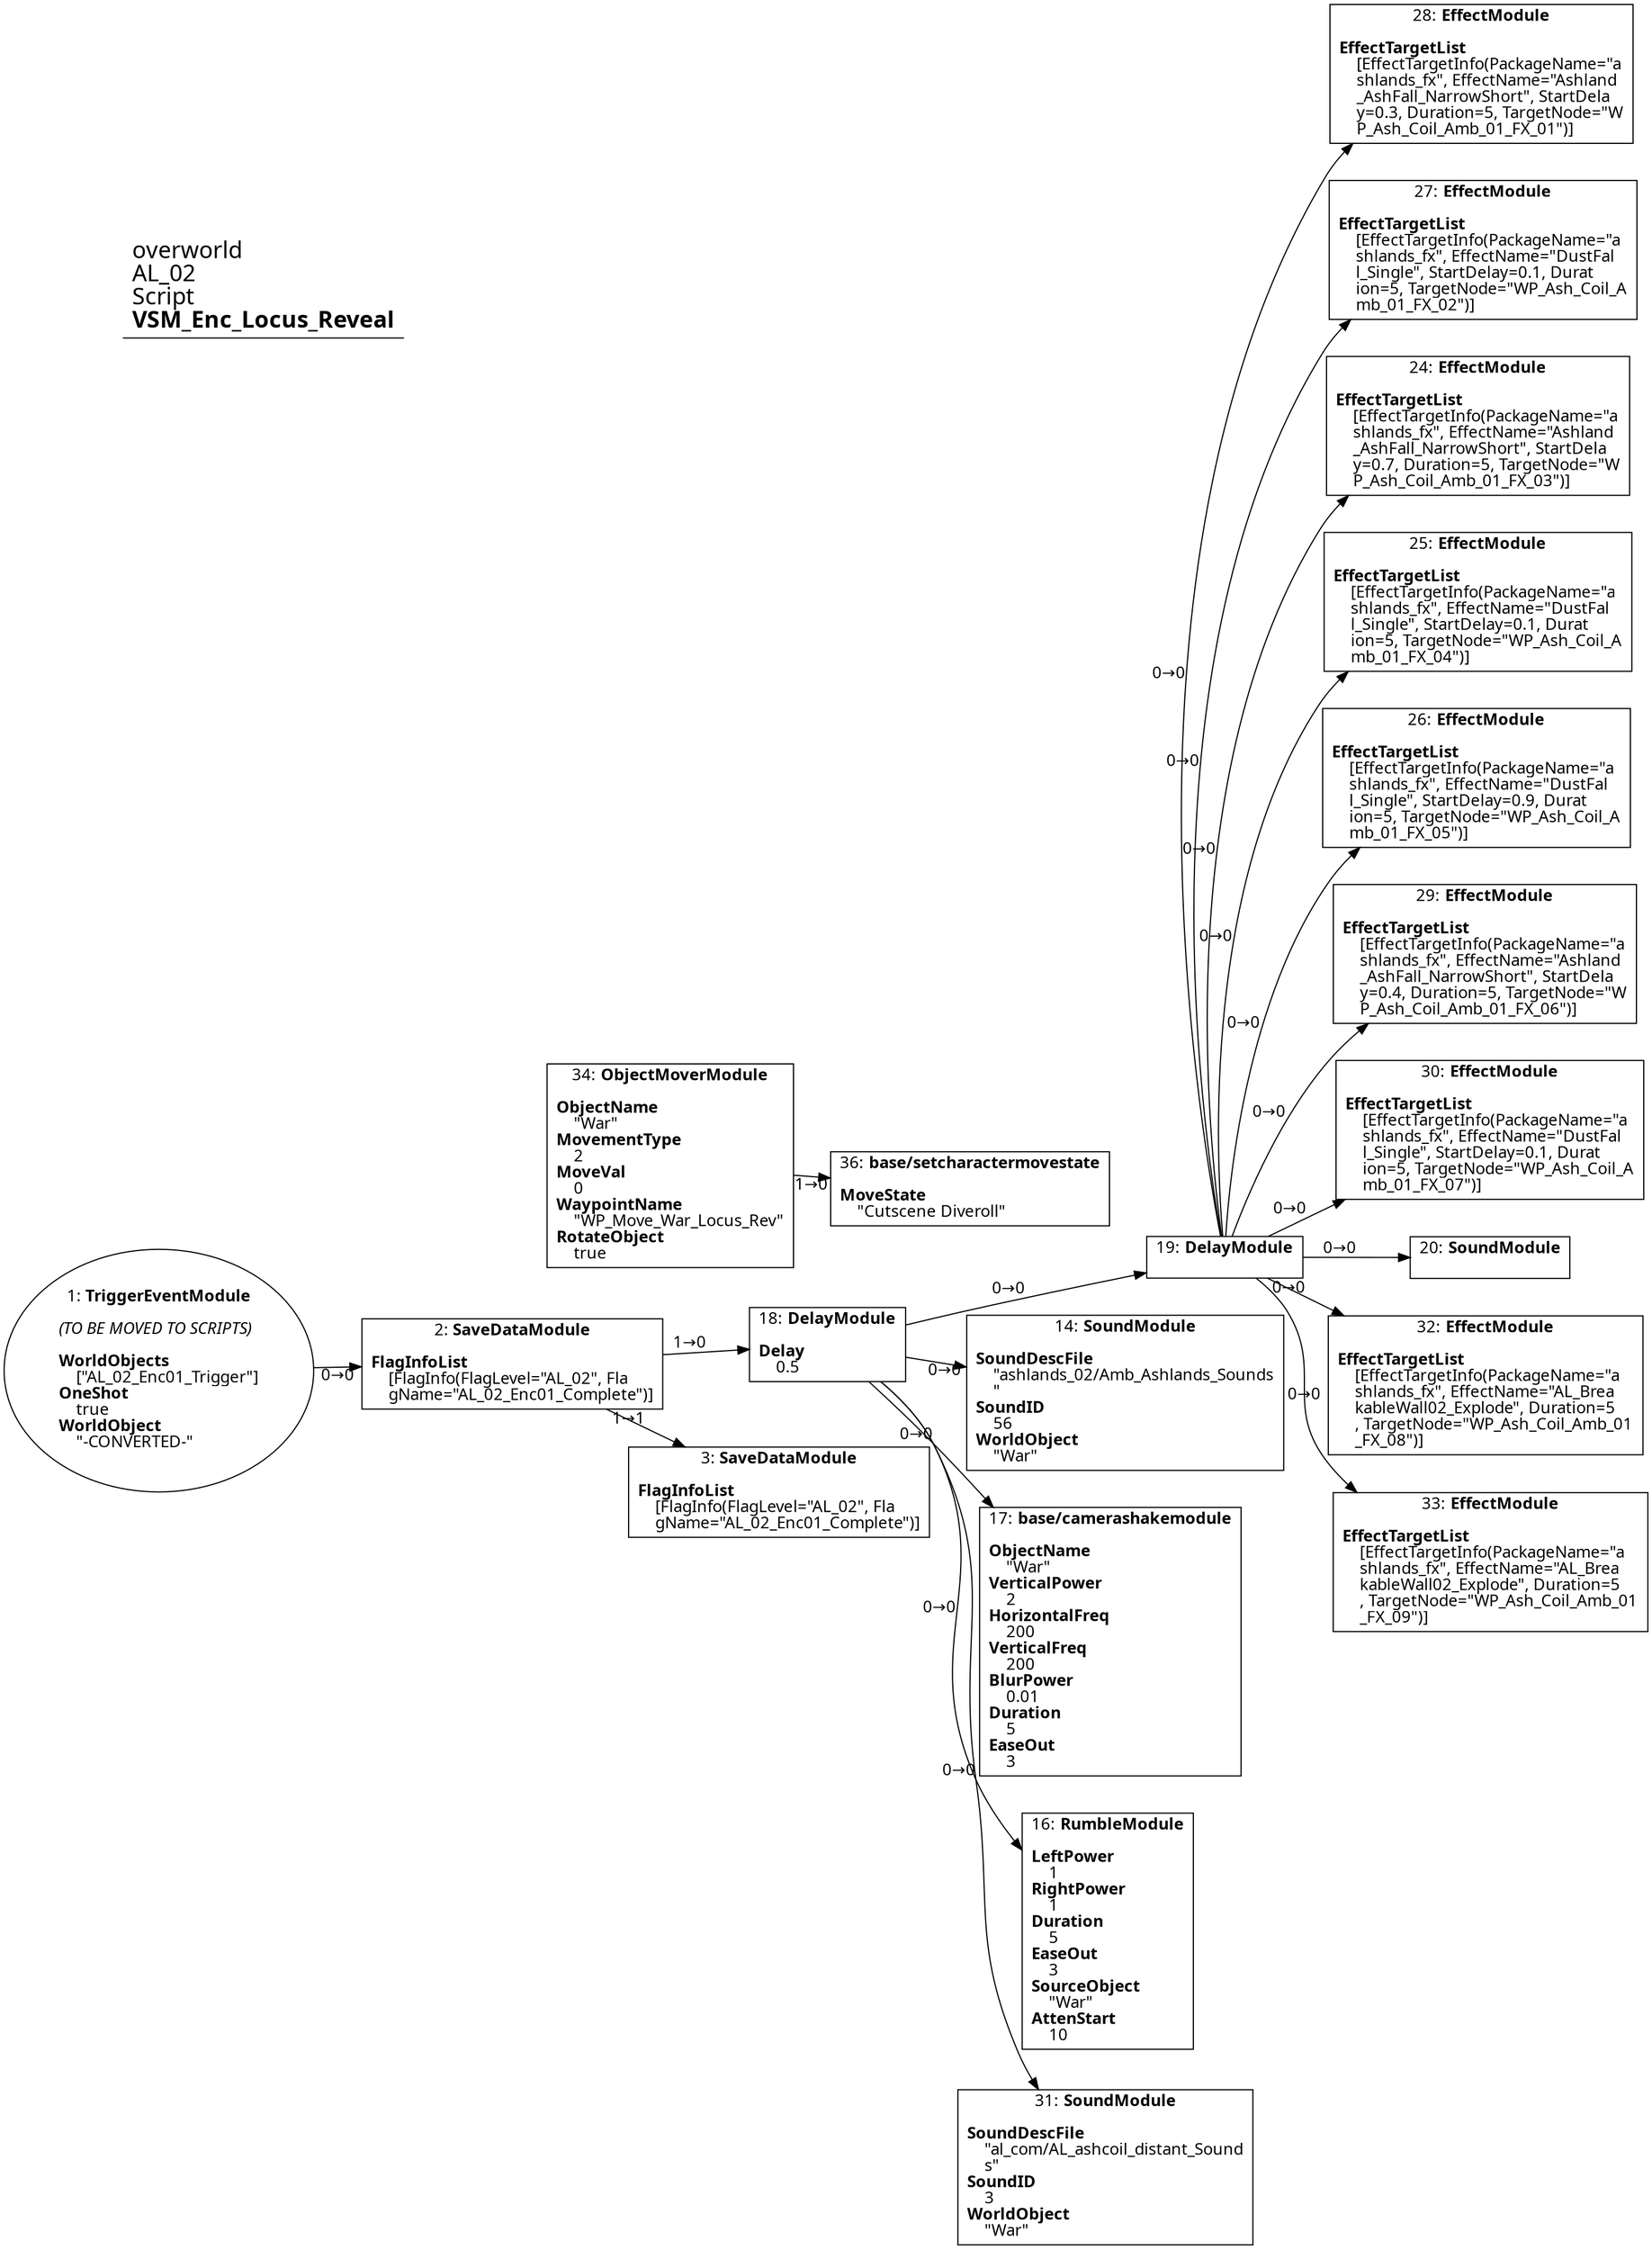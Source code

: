 digraph {
    layout = fdp;
    overlap = prism;
    sep = "+16";
    splines = spline;

    node [ shape = box ];

    graph [ fontname = "Segoe UI" ];
    node [ fontname = "Segoe UI" ];
    edge [ fontname = "Segoe UI" ];

    1 [ label = <1: <b>TriggerEventModule</b><br/><br/><i>(TO BE MOVED TO SCRIPTS)<br align="left"/></i><br align="left"/><b>WorldObjects</b><br align="left"/>    [&quot;AL_02_Enc01_Trigger&quot;]<br align="left"/><b>OneShot</b><br align="left"/>    true<br align="left"/><b>WorldObject</b><br align="left"/>    &quot;-CONVERTED-&quot;<br align="left"/>> ];
    1 [ shape = oval ]
    1 [ pos = "0.043,-0.34!" ];
    1 -> 2 [ label = "0→0" ];

    2 [ label = <2: <b>SaveDataModule</b><br/><br/><b>FlagInfoList</b><br align="left"/>    [FlagInfo(FlagLevel=&quot;AL_02&quot;, Fla<br align="left"/>    gName=&quot;AL_02_Enc01_Complete&quot;)]<br align="left"/>> ];
    2 [ pos = "0.30800003,-0.34!" ];
    2 -> 3 [ label = "1→1" ];
    2 -> 18 [ label = "1→0" ];

    3 [ label = <3: <b>SaveDataModule</b><br/><br/><b>FlagInfoList</b><br align="left"/>    [FlagInfo(FlagLevel=&quot;AL_02&quot;, Fla<br align="left"/>    gName=&quot;AL_02_Enc01_Complete&quot;)]<br align="left"/>> ];
    3 [ pos = "0.60200006,-0.537!" ];

    14 [ label = <14: <b>SoundModule</b><br/><br/><b>SoundDescFile</b><br align="left"/>    &quot;ashlands_02/Amb_Ashlands_Sounds<br align="left"/>    &quot;<br align="left"/><b>SoundID</b><br align="left"/>    56<br align="left"/><b>WorldObject</b><br align="left"/>    &quot;War&quot;<br align="left"/>> ];
    14 [ pos = "0.957,-0.537!" ];

    16 [ label = <16: <b>RumbleModule</b><br/><br/><b>LeftPower</b><br align="left"/>    1<br align="left"/><b>RightPower</b><br align="left"/>    1<br align="left"/><b>Duration</b><br align="left"/>    5<br align="left"/><b>EaseOut</b><br align="left"/>    3<br align="left"/><b>SourceObject</b><br align="left"/>    &quot;War&quot;<br align="left"/><b>AttenStart</b><br align="left"/>    10<br align="left"/>> ];
    16 [ pos = "0.95500004,-0.74600005!" ];

    17 [ label = <17: <b>base/camerashakemodule</b><br/><br/><b>ObjectName</b><br align="left"/>    &quot;War&quot;<br align="left"/><b>VerticalPower</b><br align="left"/>    2<br align="left"/><b>HorizontalFreq</b><br align="left"/>    200<br align="left"/><b>VerticalFreq</b><br align="left"/>    200<br align="left"/><b>BlurPower</b><br align="left"/>    0.01<br align="left"/><b>Duration</b><br align="left"/>    5<br align="left"/><b>EaseOut</b><br align="left"/>    3<br align="left"/>> ];
    17 [ pos = "0.95500004,-0.665!" ];

    18 [ label = <18: <b>DelayModule</b><br/><br/><b>Delay</b><br align="left"/>    0.5<br align="left"/>> ];
    18 [ pos = "0.606,-0.363!" ];
    18 -> 17 [ label = "0→0" ];
    18 -> 16 [ label = "0→0" ];
    18 -> 14 [ label = "0→0" ];
    18 -> 19 [ label = "0→0" ];
    18 -> 31 [ label = "0→0" ];

    19 [ label = <19: <b>DelayModule</b><br/><br/>> ];
    19 [ pos = "0.95800006,-0.363!" ];
    19 -> 20 [ label = "0→0" ];
    19 -> 30 [ label = "0→0" ];
    19 -> 29 [ label = "0→0" ];
    19 -> 26 [ label = "0→0" ];
    19 -> 25 [ label = "0→0" ];
    19 -> 24 [ label = "0→0" ];
    19 -> 27 [ label = "0→0" ];
    19 -> 28 [ label = "0→0" ];
    19 -> 32 [ label = "0→0" ];
    19 -> 33 [ label = "0→0" ];

    20 [ label = <20: <b>SoundModule</b><br/><br/>> ];
    20 [ pos = "1.4130001,0.062000003!" ];

    24 [ label = <24: <b>EffectModule</b><br/><br/><b>EffectTargetList</b><br align="left"/>    [EffectTargetInfo(PackageName=&quot;a<br align="left"/>    shlands_fx&quot;, EffectName=&quot;Ashland<br align="left"/>    _AshFall_NarrowShort&quot;, StartDela<br align="left"/>    y=0.7, Duration=5, TargetNode=&quot;W<br align="left"/>    P_Ash_Coil_Amb_01_FX_03&quot;)]<br align="left"/>> ];
    24 [ pos = "1.4150001,0.59400004!" ];

    25 [ label = <25: <b>EffectModule</b><br/><br/><b>EffectTargetList</b><br align="left"/>    [EffectTargetInfo(PackageName=&quot;a<br align="left"/>    shlands_fx&quot;, EffectName=&quot;DustFal<br align="left"/>    l_Single&quot;, StartDelay=0.1, Durat<br align="left"/>    ion=5, TargetNode=&quot;WP_Ash_Coil_A<br align="left"/>    mb_01_FX_04&quot;)]<br align="left"/>> ];
    25 [ pos = "1.414,0.49100003!" ];

    26 [ label = <26: <b>EffectModule</b><br/><br/><b>EffectTargetList</b><br align="left"/>    [EffectTargetInfo(PackageName=&quot;a<br align="left"/>    shlands_fx&quot;, EffectName=&quot;DustFal<br align="left"/>    l_Single&quot;, StartDelay=0.9, Durat<br align="left"/>    ion=5, TargetNode=&quot;WP_Ash_Coil_A<br align="left"/>    mb_01_FX_05&quot;)]<br align="left"/>> ];
    26 [ pos = "1.4130001,0.386!" ];

    27 [ label = <27: <b>EffectModule</b><br/><br/><b>EffectTargetList</b><br align="left"/>    [EffectTargetInfo(PackageName=&quot;a<br align="left"/>    shlands_fx&quot;, EffectName=&quot;DustFal<br align="left"/>    l_Single&quot;, StartDelay=0.1, Durat<br align="left"/>    ion=5, TargetNode=&quot;WP_Ash_Coil_A<br align="left"/>    mb_01_FX_02&quot;)]<br align="left"/>> ];
    27 [ pos = "1.417,0.69900006!" ];

    28 [ label = <28: <b>EffectModule</b><br/><br/><b>EffectTargetList</b><br align="left"/>    [EffectTargetInfo(PackageName=&quot;a<br align="left"/>    shlands_fx&quot;, EffectName=&quot;Ashland<br align="left"/>    _AshFall_NarrowShort&quot;, StartDela<br align="left"/>    y=0.3, Duration=5, TargetNode=&quot;W<br align="left"/>    P_Ash_Coil_Amb_01_FX_01&quot;)]<br align="left"/>> ];
    28 [ pos = "1.416,0.80600005!" ];

    29 [ label = <29: <b>EffectModule</b><br/><br/><b>EffectTargetList</b><br align="left"/>    [EffectTargetInfo(PackageName=&quot;a<br align="left"/>    shlands_fx&quot;, EffectName=&quot;Ashland<br align="left"/>    _AshFall_NarrowShort&quot;, StartDela<br align="left"/>    y=0.4, Duration=5, TargetNode=&quot;W<br align="left"/>    P_Ash_Coil_Amb_01_FX_06&quot;)]<br align="left"/>> ];
    29 [ pos = "1.414,0.279!" ];

    30 [ label = <30: <b>EffectModule</b><br/><br/><b>EffectTargetList</b><br align="left"/>    [EffectTargetInfo(PackageName=&quot;a<br align="left"/>    shlands_fx&quot;, EffectName=&quot;DustFal<br align="left"/>    l_Single&quot;, StartDelay=0.1, Durat<br align="left"/>    ion=5, TargetNode=&quot;WP_Ash_Coil_A<br align="left"/>    mb_01_FX_07&quot;)]<br align="left"/>> ];
    30 [ pos = "1.4130001,0.16700001!" ];

    31 [ label = <31: <b>SoundModule</b><br/><br/><b>SoundDescFile</b><br align="left"/>    &quot;al_com/AL_ashcoil_distant_Sound<br align="left"/>    s&quot;<br align="left"/><b>SoundID</b><br align="left"/>    3<br align="left"/><b>WorldObject</b><br align="left"/>    &quot;War&quot;<br align="left"/>> ];
    31 [ pos = "0.95500004,-0.80600005!" ];

    32 [ label = <32: <b>EffectModule</b><br/><br/><b>EffectTargetList</b><br align="left"/>    [EffectTargetInfo(PackageName=&quot;a<br align="left"/>    shlands_fx&quot;, EffectName=&quot;AL_Brea<br align="left"/>    kableWall02_Explode&quot;, Duration=5<br align="left"/>    , TargetNode=&quot;WP_Ash_Coil_Amb_01<br align="left"/>    _FX_08&quot;)]<br align="left"/>> ];
    32 [ pos = "1.4080001,-0.07300001!" ];

    33 [ label = <33: <b>EffectModule</b><br/><br/><b>EffectTargetList</b><br align="left"/>    [EffectTargetInfo(PackageName=&quot;a<br align="left"/>    shlands_fx&quot;, EffectName=&quot;AL_Brea<br align="left"/>    kableWall02_Explode&quot;, Duration=5<br align="left"/>    , TargetNode=&quot;WP_Ash_Coil_Amb_01<br align="left"/>    _FX_09&quot;)]<br align="left"/>> ];
    33 [ pos = "1.4100001,-0.18100001!" ];

    34 [ label = <34: <b>ObjectMoverModule</b><br/><br/><b>ObjectName</b><br align="left"/>    &quot;War&quot;<br align="left"/><b>MovementType</b><br align="left"/>    2<br align="left"/><b>MoveVal</b><br align="left"/>    0<br align="left"/><b>WaypointName</b><br align="left"/>    &quot;WP_Move_War_Locus_Rev&quot;<br align="left"/><b>RotateObject</b><br align="left"/>    true<br align="left"/>> ];
    34 [ pos = "0.609,-0.095000006!" ];
    34 -> 36 [ label = "1→0" ];

    36 [ label = <36: <b>base/setcharactermovestate</b><br/><br/><b>MoveState</b><br align="left"/>    &quot;Cutscene Diveroll&quot;<br align="left"/>> ];
    36 [ pos = "0.81000006,-0.11800001!" ];

    title [ pos = "0.042000003,0.80700004!" ];
    title [ shape = underline ];
    title [ label = <<font point-size="20">overworld<br align="left"/>AL_02<br align="left"/>Script<br align="left"/><b>VSM_Enc_Locus_Reveal</b><br align="left"/></font>> ];
}
